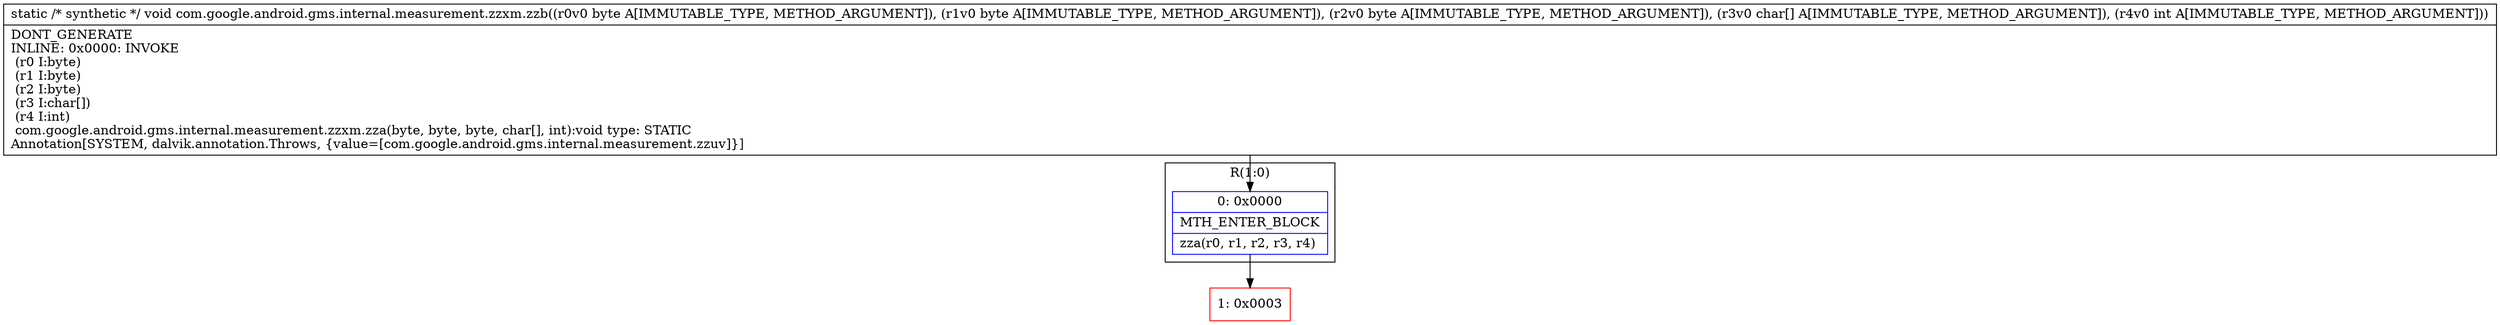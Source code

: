 digraph "CFG forcom.google.android.gms.internal.measurement.zzxm.zzb(BBB[CI)V" {
subgraph cluster_Region_607428127 {
label = "R(1:0)";
node [shape=record,color=blue];
Node_0 [shape=record,label="{0\:\ 0x0000|MTH_ENTER_BLOCK\l|zza(r0, r1, r2, r3, r4)\l}"];
}
Node_1 [shape=record,color=red,label="{1\:\ 0x0003}"];
MethodNode[shape=record,label="{static \/* synthetic *\/ void com.google.android.gms.internal.measurement.zzxm.zzb((r0v0 byte A[IMMUTABLE_TYPE, METHOD_ARGUMENT]), (r1v0 byte A[IMMUTABLE_TYPE, METHOD_ARGUMENT]), (r2v0 byte A[IMMUTABLE_TYPE, METHOD_ARGUMENT]), (r3v0 char[] A[IMMUTABLE_TYPE, METHOD_ARGUMENT]), (r4v0 int A[IMMUTABLE_TYPE, METHOD_ARGUMENT]))  | DONT_GENERATE\lINLINE: 0x0000: INVOKE  \l  (r0 I:byte)\l  (r1 I:byte)\l  (r2 I:byte)\l  (r3 I:char[])\l  (r4 I:int)\l com.google.android.gms.internal.measurement.zzxm.zza(byte, byte, byte, char[], int):void type: STATIC\lAnnotation[SYSTEM, dalvik.annotation.Throws, \{value=[com.google.android.gms.internal.measurement.zzuv]\}]\l}"];
MethodNode -> Node_0;
Node_0 -> Node_1;
}


